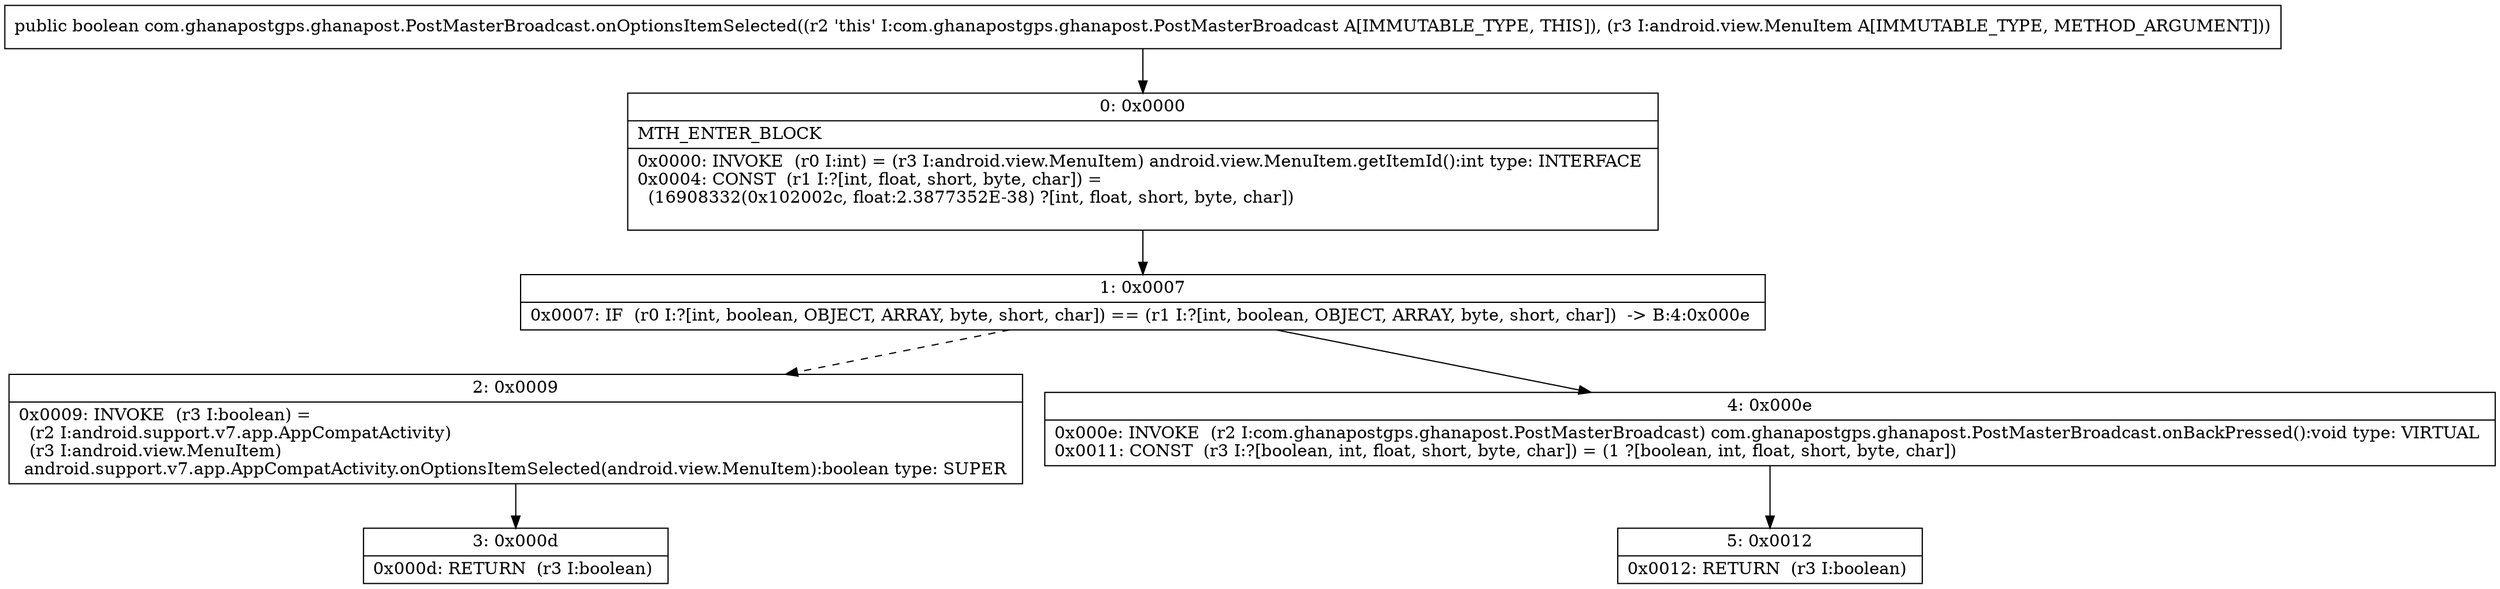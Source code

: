 digraph "CFG forcom.ghanapostgps.ghanapost.PostMasterBroadcast.onOptionsItemSelected(Landroid\/view\/MenuItem;)Z" {
Node_0 [shape=record,label="{0\:\ 0x0000|MTH_ENTER_BLOCK\l|0x0000: INVOKE  (r0 I:int) = (r3 I:android.view.MenuItem) android.view.MenuItem.getItemId():int type: INTERFACE \l0x0004: CONST  (r1 I:?[int, float, short, byte, char]) = \l  (16908332(0x102002c, float:2.3877352E\-38) ?[int, float, short, byte, char])\l \l}"];
Node_1 [shape=record,label="{1\:\ 0x0007|0x0007: IF  (r0 I:?[int, boolean, OBJECT, ARRAY, byte, short, char]) == (r1 I:?[int, boolean, OBJECT, ARRAY, byte, short, char])  \-\> B:4:0x000e \l}"];
Node_2 [shape=record,label="{2\:\ 0x0009|0x0009: INVOKE  (r3 I:boolean) = \l  (r2 I:android.support.v7.app.AppCompatActivity)\l  (r3 I:android.view.MenuItem)\l android.support.v7.app.AppCompatActivity.onOptionsItemSelected(android.view.MenuItem):boolean type: SUPER \l}"];
Node_3 [shape=record,label="{3\:\ 0x000d|0x000d: RETURN  (r3 I:boolean) \l}"];
Node_4 [shape=record,label="{4\:\ 0x000e|0x000e: INVOKE  (r2 I:com.ghanapostgps.ghanapost.PostMasterBroadcast) com.ghanapostgps.ghanapost.PostMasterBroadcast.onBackPressed():void type: VIRTUAL \l0x0011: CONST  (r3 I:?[boolean, int, float, short, byte, char]) = (1 ?[boolean, int, float, short, byte, char]) \l}"];
Node_5 [shape=record,label="{5\:\ 0x0012|0x0012: RETURN  (r3 I:boolean) \l}"];
MethodNode[shape=record,label="{public boolean com.ghanapostgps.ghanapost.PostMasterBroadcast.onOptionsItemSelected((r2 'this' I:com.ghanapostgps.ghanapost.PostMasterBroadcast A[IMMUTABLE_TYPE, THIS]), (r3 I:android.view.MenuItem A[IMMUTABLE_TYPE, METHOD_ARGUMENT])) }"];
MethodNode -> Node_0;
Node_0 -> Node_1;
Node_1 -> Node_2[style=dashed];
Node_1 -> Node_4;
Node_2 -> Node_3;
Node_4 -> Node_5;
}

